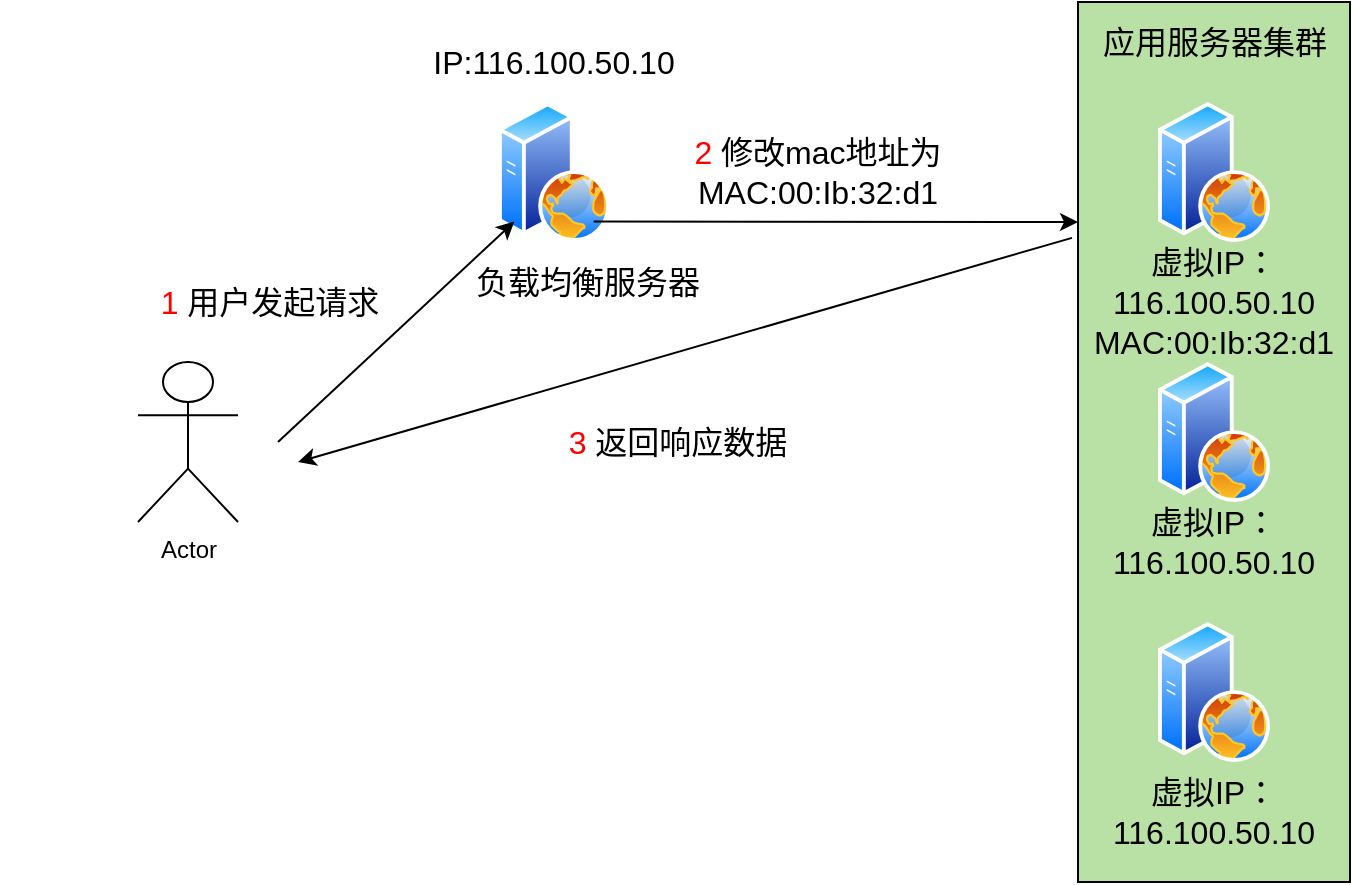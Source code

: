 <mxfile version="13.5.9" type="device"><diagram id="zUyGi1fHVPlLEH9KVGum" name="第 1 页"><mxGraphModel dx="1422" dy="713" grid="1" gridSize="10" guides="1" tooltips="1" connect="1" arrows="1" fold="1" page="1" pageScale="1" pageWidth="827" pageHeight="1169" math="0" shadow="0"><root><mxCell id="0"/><mxCell id="1" parent="0"/><mxCell id="dCDpdaDvyn_IXrs6uwFA-1" value="Actor" style="shape=umlActor;verticalLabelPosition=bottom;verticalAlign=top;html=1;outlineConnect=0;" vertex="1" parent="1"><mxGeometry x="80" y="350" width="50" height="80" as="geometry"/></mxCell><mxCell id="dCDpdaDvyn_IXrs6uwFA-2" value="" style="rounded=0;whiteSpace=wrap;html=1;fillColor=#B9E0A5;" vertex="1" parent="1"><mxGeometry x="550" y="170" width="136" height="440" as="geometry"/></mxCell><mxCell id="dCDpdaDvyn_IXrs6uwFA-3" value="" style="aspect=fixed;perimeter=ellipsePerimeter;html=1;align=center;shadow=0;dashed=0;spacingTop=3;image;image=img/lib/active_directory/web_server.svg;fillColor=#FFE599;" vertex="1" parent="1"><mxGeometry x="590" y="220" width="56" height="70" as="geometry"/></mxCell><mxCell id="dCDpdaDvyn_IXrs6uwFA-4" value="" style="aspect=fixed;perimeter=ellipsePerimeter;html=1;align=center;shadow=0;dashed=0;spacingTop=3;image;image=img/lib/active_directory/web_server.svg;fillColor=#FFE599;" vertex="1" parent="1"><mxGeometry x="590" y="350" width="56" height="70" as="geometry"/></mxCell><mxCell id="dCDpdaDvyn_IXrs6uwFA-5" value="" style="aspect=fixed;perimeter=ellipsePerimeter;html=1;align=center;shadow=0;dashed=0;spacingTop=3;image;image=img/lib/active_directory/web_server.svg;fillColor=#FFE599;" vertex="1" parent="1"><mxGeometry x="590" y="480" width="56" height="70" as="geometry"/></mxCell><mxCell id="dCDpdaDvyn_IXrs6uwFA-6" value="&lt;font style=&quot;font-size: 16px&quot;&gt;应用服务器集群&lt;/font&gt;" style="text;html=1;strokeColor=none;fillColor=none;align=center;verticalAlign=middle;whiteSpace=wrap;rounded=0;" vertex="1" parent="1"><mxGeometry x="556.5" y="180" width="123" height="20" as="geometry"/></mxCell><mxCell id="dCDpdaDvyn_IXrs6uwFA-7" value="&lt;font style=&quot;font-size: 16px&quot;&gt;虚拟IP：116.100.50.10&lt;/font&gt;" style="text;html=1;strokeColor=none;fillColor=none;align=center;verticalAlign=middle;whiteSpace=wrap;rounded=0;" vertex="1" parent="1"><mxGeometry x="598" y="300" width="40" height="20" as="geometry"/></mxCell><mxCell id="dCDpdaDvyn_IXrs6uwFA-8" value="&lt;span style=&quot;font-size: 16px&quot;&gt;虚拟IP：116.100.50.10&lt;/span&gt;" style="text;html=1;strokeColor=none;fillColor=none;align=center;verticalAlign=middle;whiteSpace=wrap;rounded=0;" vertex="1" parent="1"><mxGeometry x="598" y="430" width="40" height="20" as="geometry"/></mxCell><mxCell id="dCDpdaDvyn_IXrs6uwFA-9" value="&lt;span style=&quot;font-size: 16px&quot;&gt;虚拟IP：116.100.50.10&lt;/span&gt;" style="text;html=1;strokeColor=none;fillColor=none;align=center;verticalAlign=middle;whiteSpace=wrap;rounded=0;" vertex="1" parent="1"><mxGeometry x="598" y="565" width="40" height="20" as="geometry"/></mxCell><mxCell id="dCDpdaDvyn_IXrs6uwFA-10" value="" style="aspect=fixed;perimeter=ellipsePerimeter;html=1;align=center;shadow=0;dashed=0;spacingTop=3;image;image=img/lib/active_directory/web_server.svg;fillColor=#FFE599;" vertex="1" parent="1"><mxGeometry x="260" y="220" width="56" height="70" as="geometry"/></mxCell><mxCell id="dCDpdaDvyn_IXrs6uwFA-12" value="&lt;font style=&quot;font-size: 16px&quot;&gt;IP:116.100.50.10&lt;br&gt;&lt;/font&gt;" style="text;html=1;strokeColor=none;fillColor=none;align=center;verticalAlign=middle;whiteSpace=wrap;rounded=0;" vertex="1" parent="1"><mxGeometry x="208" y="190" width="160" height="20" as="geometry"/></mxCell><mxCell id="dCDpdaDvyn_IXrs6uwFA-13" value="" style="endArrow=none;html=1;exitX=0;exitY=1;exitDx=0;exitDy=0;endFill=0;startArrow=classic;startFill=1;" edge="1" parent="1" source="dCDpdaDvyn_IXrs6uwFA-10"><mxGeometry width="50" height="50" relative="1" as="geometry"><mxPoint x="300" y="400" as="sourcePoint"/><mxPoint x="150" y="390" as="targetPoint"/></mxGeometry></mxCell><mxCell id="dCDpdaDvyn_IXrs6uwFA-14" value="" style="endArrow=classic;html=1;exitX=-0.022;exitY=0.268;exitDx=0;exitDy=0;endFill=1;startArrow=none;startFill=0;exitPerimeter=0;" edge="1" parent="1" source="dCDpdaDvyn_IXrs6uwFA-2"><mxGeometry width="50" height="50" relative="1" as="geometry"><mxPoint x="300" y="390" as="sourcePoint"/><mxPoint x="160" y="400" as="targetPoint"/></mxGeometry></mxCell><mxCell id="dCDpdaDvyn_IXrs6uwFA-15" value="&lt;font style=&quot;font-size: 16px&quot;&gt;&lt;font color=&quot;#ff0000&quot;&gt;1&lt;/font&gt; 用户发起请求&lt;/font&gt;" style="text;html=1;strokeColor=none;fillColor=none;align=center;verticalAlign=middle;whiteSpace=wrap;rounded=0;" vertex="1" parent="1"><mxGeometry x="11" y="310" width="270" height="20" as="geometry"/></mxCell><mxCell id="dCDpdaDvyn_IXrs6uwFA-17" value="" style="endArrow=classic;html=1;exitX=1;exitY=1;exitDx=0;exitDy=0;entryX=0;entryY=0.25;entryDx=0;entryDy=0;" edge="1" parent="1" source="dCDpdaDvyn_IXrs6uwFA-10" target="dCDpdaDvyn_IXrs6uwFA-2"><mxGeometry width="50" height="50" relative="1" as="geometry"><mxPoint x="360" y="320" as="sourcePoint"/><mxPoint x="410" y="490" as="targetPoint"/></mxGeometry></mxCell><mxCell id="dCDpdaDvyn_IXrs6uwFA-18" value="&lt;font style=&quot;font-size: 16px&quot;&gt;&lt;font color=&quot;#ff0000&quot;&gt;2&lt;/font&gt;&amp;nbsp;修改mac地址为&lt;/font&gt;&lt;span style=&quot;font-size: 16px&quot;&gt;MAC:00:Ib:32:d1&lt;/span&gt;" style="text;html=1;strokeColor=none;fillColor=none;align=center;verticalAlign=middle;whiteSpace=wrap;rounded=0;rotation=0;" vertex="1" parent="1"><mxGeometry x="340" y="245" width="159.5" height="20" as="geometry"/></mxCell><mxCell id="dCDpdaDvyn_IXrs6uwFA-21" value="&lt;font style=&quot;font-size: 16px&quot;&gt;MAC:00:Ib:32:d1&lt;/font&gt;" style="text;html=1;strokeColor=none;fillColor=none;align=center;verticalAlign=middle;whiteSpace=wrap;rounded=0;" vertex="1" parent="1"><mxGeometry x="598" y="330" width="40" height="20" as="geometry"/></mxCell><mxCell id="dCDpdaDvyn_IXrs6uwFA-23" value="&lt;font style=&quot;font-size: 16px&quot;&gt;&lt;font color=&quot;#ff0000&quot;&gt;3&lt;/font&gt;&amp;nbsp;返回响应数据&lt;/font&gt;" style="text;html=1;strokeColor=none;fillColor=none;align=center;verticalAlign=middle;whiteSpace=wrap;rounded=0;rotation=0;" vertex="1" parent="1"><mxGeometry x="270" y="380" width="159.5" height="20" as="geometry"/></mxCell><mxCell id="dCDpdaDvyn_IXrs6uwFA-24" value="&lt;font style=&quot;font-size: 16px&quot;&gt;负载均衡服务器&lt;/font&gt;" style="text;html=1;strokeColor=none;fillColor=none;align=center;verticalAlign=middle;whiteSpace=wrap;rounded=0;" vertex="1" parent="1"><mxGeometry x="240" y="300" width="130" height="20" as="geometry"/></mxCell></root></mxGraphModel></diagram></mxfile>